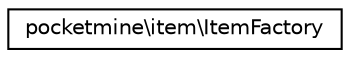 digraph "Graphical Class Hierarchy"
{
 // INTERACTIVE_SVG=YES
 // LATEX_PDF_SIZE
  edge [fontname="Helvetica",fontsize="10",labelfontname="Helvetica",labelfontsize="10"];
  node [fontname="Helvetica",fontsize="10",shape=record];
  rankdir="LR";
  Node0 [label="pocketmine\\item\\ItemFactory",height=0.2,width=0.4,color="black", fillcolor="white", style="filled",URL="$d8/d5d/classpocketmine_1_1item_1_1_item_factory.html",tooltip=" "];
}
